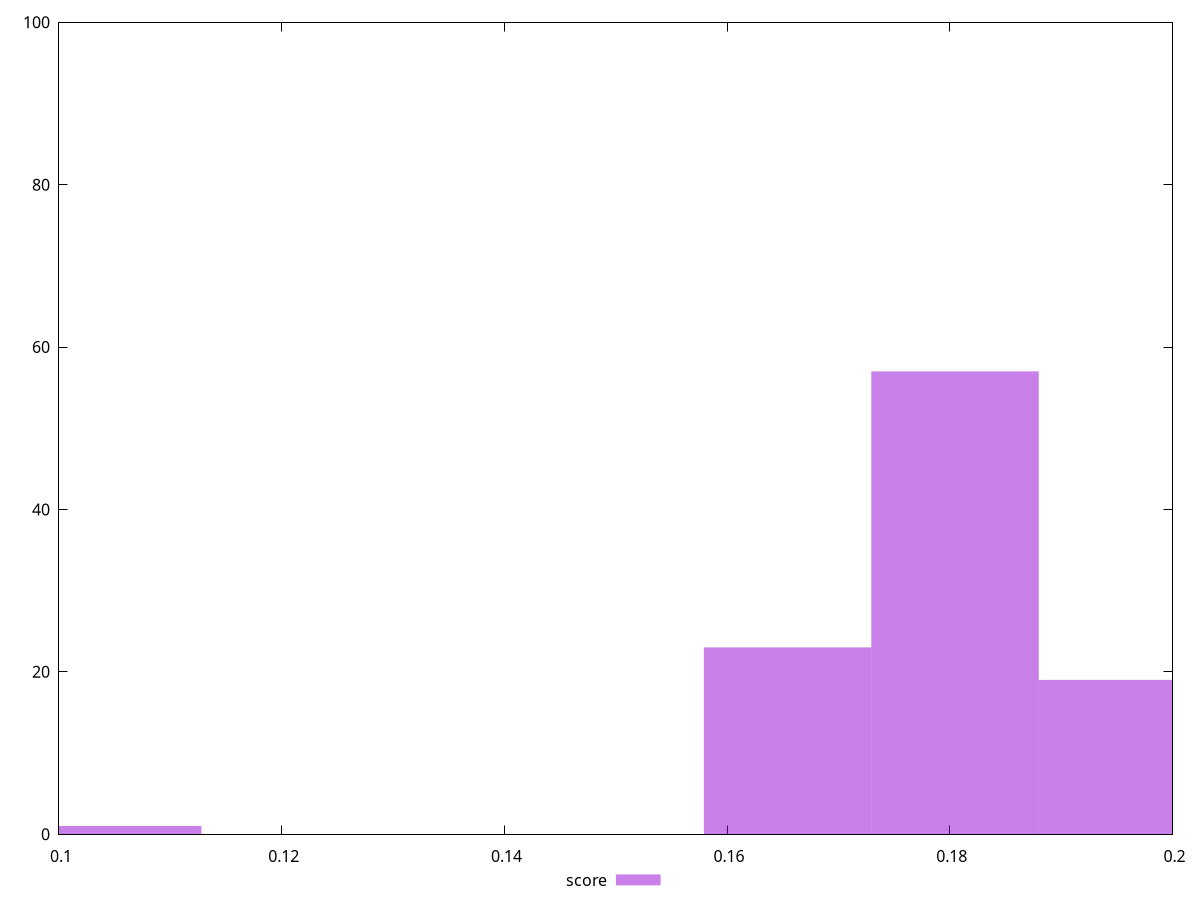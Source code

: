 reset

$score <<EOF
0.10527394326425224 1
0.16543048227239637 23
0.19550875177646845 19
0.18046961702443243 57
EOF

set key outside below
set boxwidth 0.015039134752036035
set xrange [0.1:0.2]
set yrange [0:100]
set trange [0:100]
set style fill transparent solid 0.5 noborder
set terminal svg size 640, 490 enhanced background rgb 'white'
set output "report_00009_2021-02-08T22-37-41.559Z/interactive/samples/pages+cached/score/histogram.svg"

plot $score title "score" with boxes

reset
